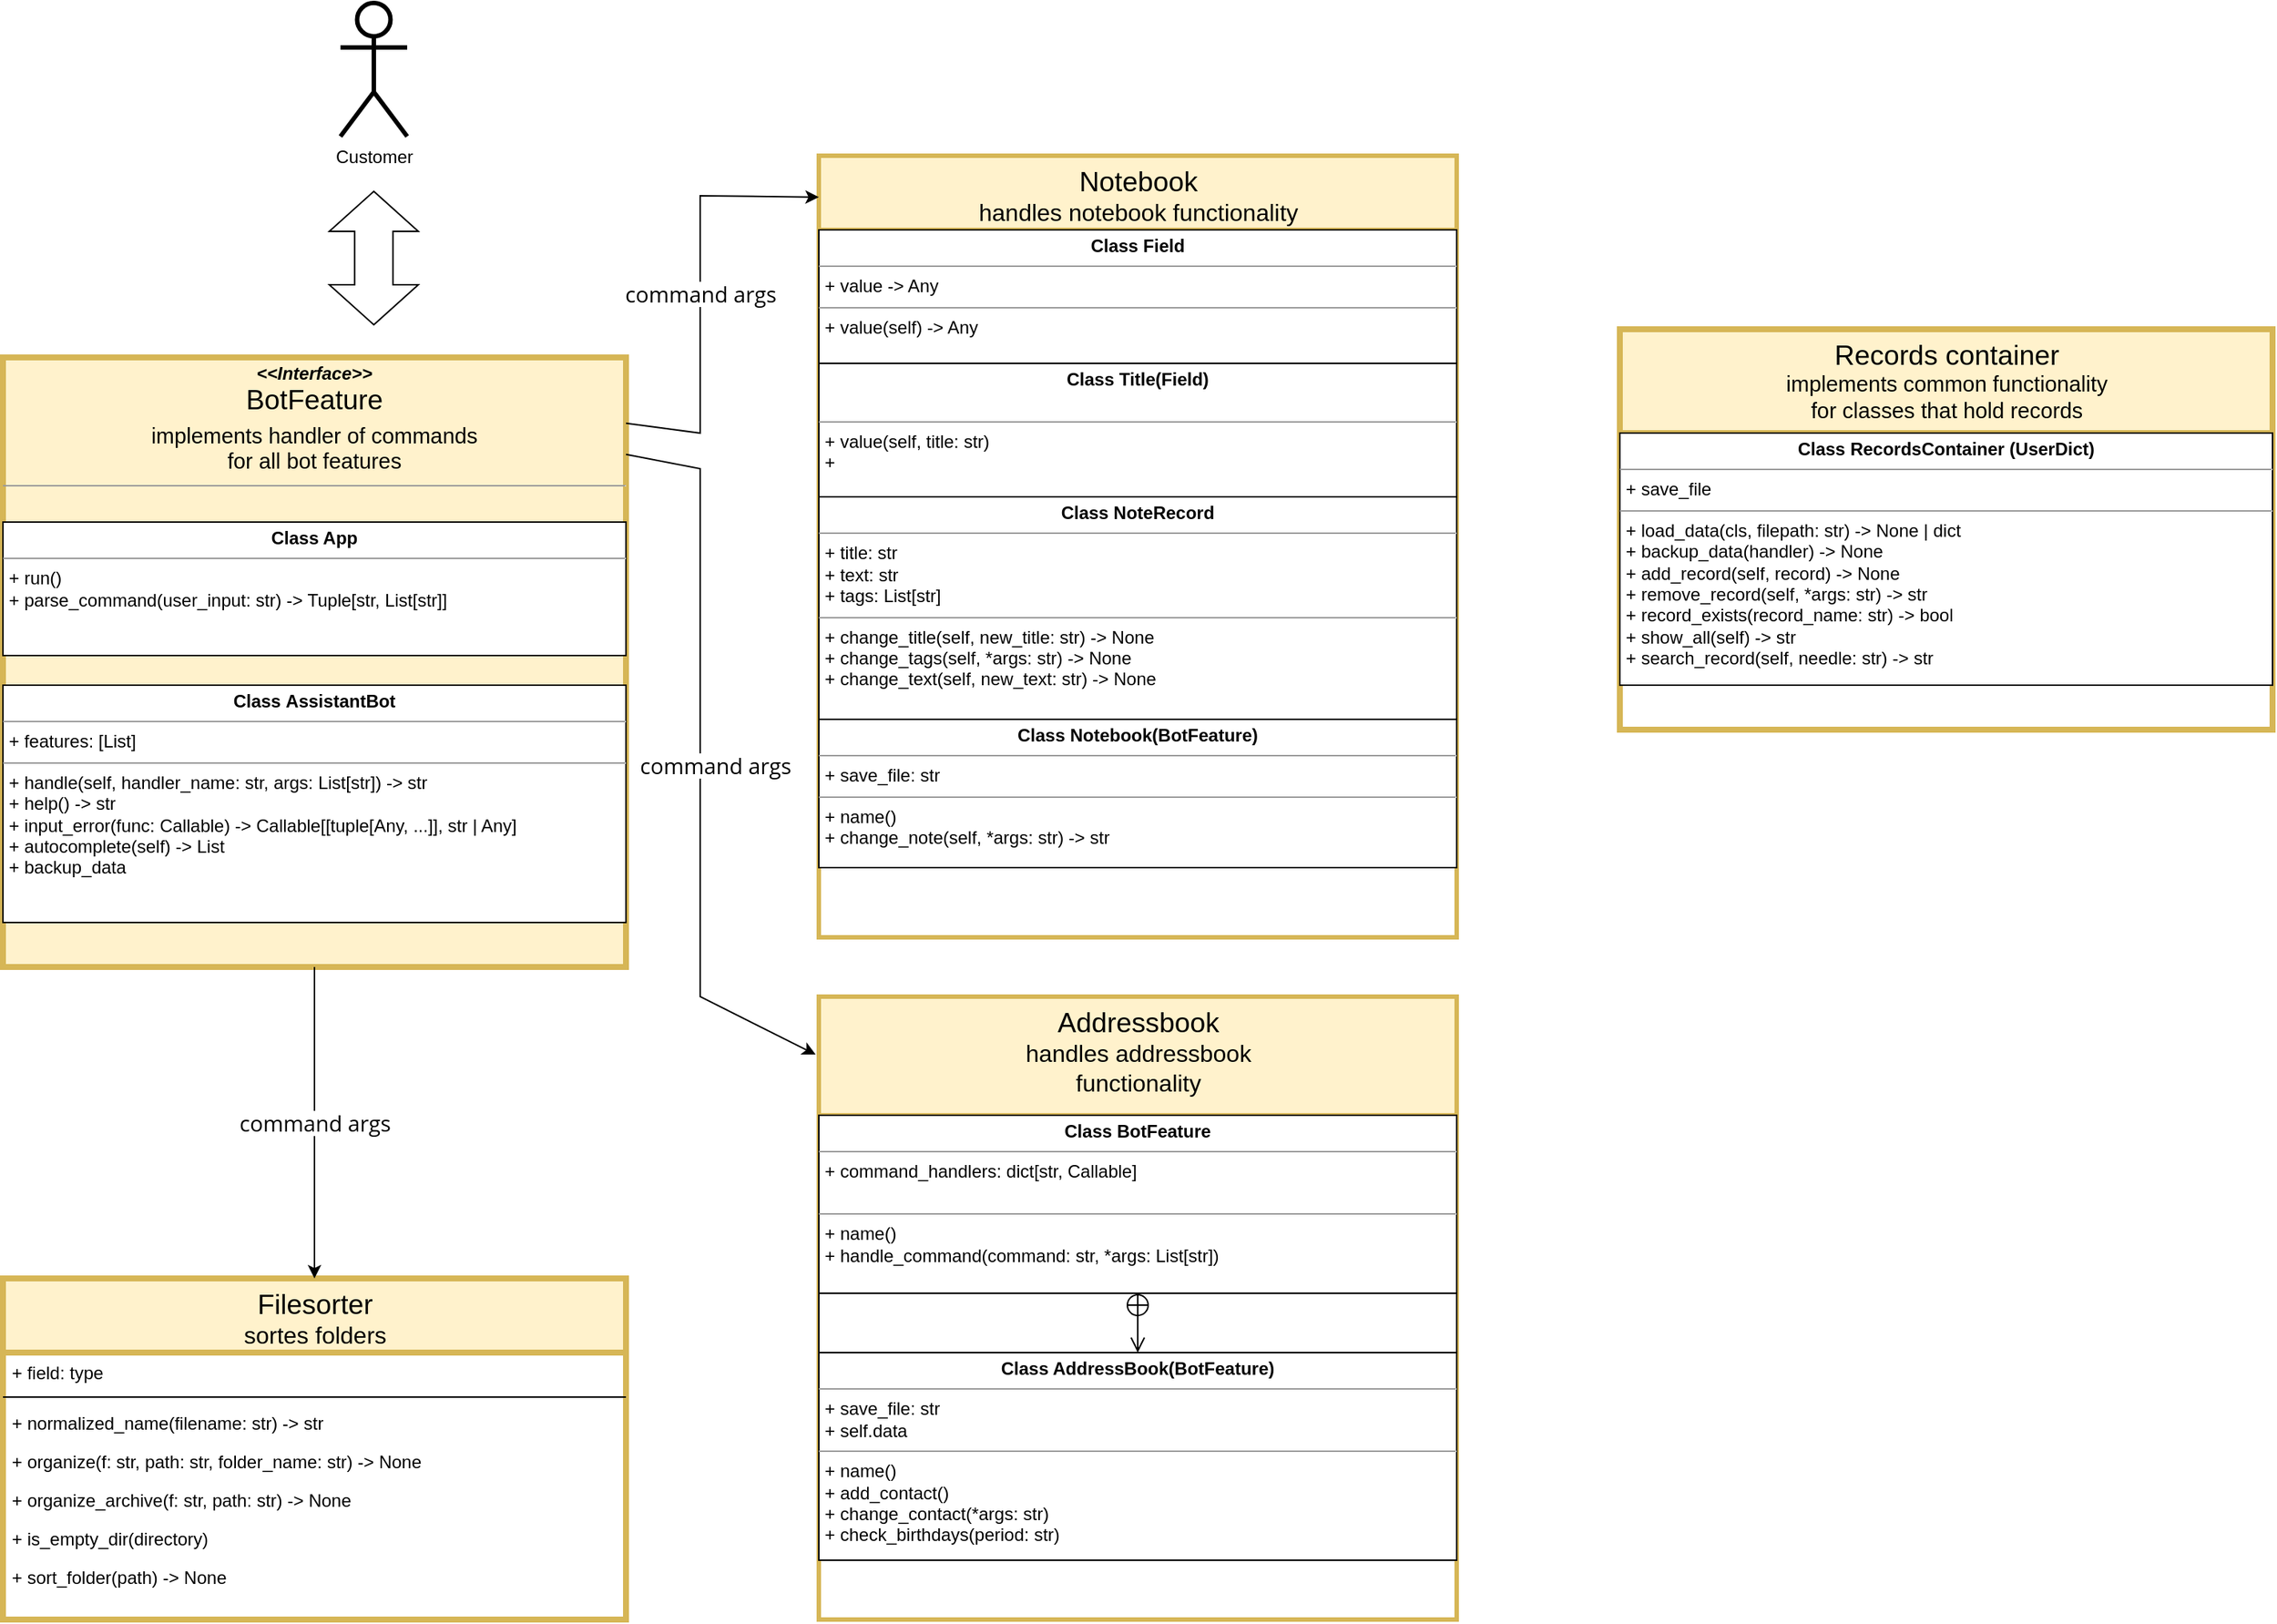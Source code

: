 <mxfile version="20.3.7" type="github">
  <diagram name="Page-1" id="6133507b-19e7-1e82-6fc7-422aa6c4b21f">
    <mxGraphModel dx="2031" dy="1066" grid="1" gridSize="10" guides="1" tooltips="1" connect="1" arrows="1" fold="1" page="1" pageScale="1" pageWidth="1654" pageHeight="1169" background="none" math="0" shadow="0">
      <root>
        <mxCell id="0" />
        <mxCell id="1" parent="0" />
        <mxCell id="235556782a83e6d0-1" value="&lt;span id=&quot;docs-internal-guid-6816174d-7fff-ccf1-88b6-65116feb5ed2&quot; style=&quot;font-weight:normal;&quot;&gt;&lt;p style=&quot;line-height: 1.2; margin-top: 0pt; margin-bottom: 0pt;&quot; dir=&quot;ltr&quot;&gt;&lt;span style=&quot;font-size: 14pt; font-family: Arial; background-color: transparent; font-variant-numeric: normal; font-variant-east-asian: normal; vertical-align: baseline;&quot;&gt;Records container&lt;/span&gt;&lt;/p&gt;&lt;p style=&quot;line-height: 1.2; margin-top: 0pt; margin-bottom: 0pt;&quot; dir=&quot;ltr&quot;&gt;&lt;span style=&quot;font-size: 11pt; font-family: Arial; background-color: transparent; font-variant-numeric: normal; font-variant-east-asian: normal; vertical-align: baseline;&quot;&gt;implements common functionality &lt;br&gt;for classes that hold records&lt;/span&gt;&lt;/p&gt;&lt;div&gt;&lt;span style=&quot;font-size: 11pt; font-family: Arial; background-color: transparent; font-variant-numeric: normal; font-variant-east-asian: normal; vertical-align: baseline;&quot;&gt;&lt;br&gt;&lt;/span&gt;&lt;/div&gt;&lt;/span&gt;" style="swimlane;html=1;fontStyle=1;align=center;verticalAlign=top;childLayout=stackLayout;horizontal=1;startSize=70;horizontalStack=0;resizeParent=1;resizeLast=0;collapsible=1;marginBottom=0;swimlaneFillColor=#ffffff;rounded=0;shadow=0;comic=0;labelBackgroundColor=none;strokeWidth=4;fillColor=#fff2cc;fontFamily=Verdana;fontSize=12;strokeColor=#d6b656;" parent="1" vertex="1">
          <mxGeometry x="1100" y="250" width="440" height="270" as="geometry" />
        </mxCell>
        <mxCell id="S9hdPkOgh9MAr9dniBaE-19" value="&lt;p style=&quot;margin:0px;margin-top:4px;text-align:center;&quot;&gt;&lt;b&gt;Class&amp;nbsp;&lt;/b&gt;&lt;b style=&quot;background-color: initial;&quot;&gt;RecordsContainer&amp;nbsp;&lt;/b&gt;&lt;b style=&quot;background-color: initial;&quot;&gt;(UserDict)&lt;/b&gt;&lt;/p&gt;&lt;hr size=&quot;1&quot;&gt;&lt;p style=&quot;margin:0px;margin-left:4px;&quot;&gt;+&amp;nbsp;save_file&lt;/p&gt;&lt;hr size=&quot;1&quot;&gt;&lt;p style=&quot;margin:0px;margin-left:4px;&quot;&gt;+&amp;nbsp;load_data(cls, filepath: str) -&amp;gt; None | dict&lt;/p&gt;&lt;p style=&quot;margin:0px;margin-left:4px;&quot;&gt;+&amp;nbsp;backup_data(handler) -&amp;gt; None&lt;/p&gt;&lt;p style=&quot;margin:0px;margin-left:4px;&quot;&gt;+&amp;nbsp;add_record(self, record) -&amp;gt; None&lt;/p&gt;&lt;p style=&quot;margin:0px;margin-left:4px;&quot;&gt;+&amp;nbsp;remove_record(self, *args: str) -&amp;gt; str&lt;/p&gt;&lt;p style=&quot;margin:0px;margin-left:4px;&quot;&gt;+&amp;nbsp;record_exists(record_name: str) -&amp;gt; bool&lt;/p&gt;&lt;p style=&quot;margin:0px;margin-left:4px;&quot;&gt;+&amp;nbsp;show_all(self) -&amp;gt; str&lt;/p&gt;&lt;p style=&quot;margin:0px;margin-left:4px;&quot;&gt;+&amp;nbsp;search_record(self, needle: str) -&amp;gt; str&lt;/p&gt;&lt;p style=&quot;margin:0px;margin-left:4px;&quot;&gt;&lt;br&gt;&lt;/p&gt;" style="verticalAlign=top;align=left;overflow=fill;fontSize=12;fontFamily=Helvetica;html=1;comic=0;" parent="235556782a83e6d0-1" vertex="1">
          <mxGeometry y="70" width="440" height="170" as="geometry" />
        </mxCell>
        <mxCell id="78961159f06e98e8-17" value="&lt;span id=&quot;docs-internal-guid-518b5261-7fff-1eaa-3dbb-43b548479f24&quot; style=&quot;font-weight:normal;&quot;&gt;&lt;p style=&quot;line-height: 1.2; margin-top: 0pt; margin-bottom: 0pt;&quot; dir=&quot;ltr&quot;&gt;&lt;span style=&quot;font-size: 14pt; font-family: Arial; background-color: transparent; font-variant-numeric: normal; font-variant-east-asian: normal; vertical-align: baseline;&quot;&gt;Notebook&lt;/span&gt;&lt;/p&gt;&lt;p style=&quot;line-height: 1.2; margin-top: 0pt; margin-bottom: 0pt;&quot; dir=&quot;ltr&quot;&gt;&lt;span style=&quot;font-size: 12pt; font-family: Arial; background-color: transparent; font-variant-numeric: normal; font-variant-east-asian: normal; vertical-align: baseline;&quot;&gt;handles notebook functionality&lt;/span&gt;&lt;/p&gt;&lt;div&gt;&lt;span style=&quot;font-size: 12pt; font-family: Arial; background-color: transparent; font-variant-numeric: normal; font-variant-east-asian: normal; vertical-align: baseline;&quot;&gt;&lt;br&gt;&lt;/span&gt;&lt;/div&gt;&lt;/span&gt;" style="swimlane;html=1;fontStyle=1;align=center;verticalAlign=top;childLayout=stackLayout;horizontal=1;startSize=50;horizontalStack=0;resizeParent=1;resizeLast=0;collapsible=1;marginBottom=0;swimlaneFillColor=#ffffff;rounded=0;shadow=0;comic=0;labelBackgroundColor=none;strokeWidth=3;fillColor=#fff2cc;fontFamily=Verdana;fontSize=12;strokeColor=#d6b656;" parent="1" vertex="1">
          <mxGeometry x="560" y="133" width="430" height="527" as="geometry">
            <mxRectangle x="130" y="320" width="110" height="30" as="alternateBounds" />
          </mxGeometry>
        </mxCell>
        <mxCell id="lEGzqMXB7P38WEidCBxq-8" value="&lt;p style=&quot;margin:0px;margin-top:4px;text-align:center;&quot;&gt;&lt;b&gt;Class&amp;nbsp;&lt;/b&gt;&lt;b style=&quot;background-color: initial;&quot;&gt;Field&lt;/b&gt;&lt;/p&gt;&lt;hr size=&quot;1&quot;&gt;&lt;p style=&quot;margin:0px;margin-left:4px;&quot;&gt;+&amp;nbsp;value -&amp;gt; Any&lt;/p&gt;&lt;hr size=&quot;1&quot;&gt;&lt;p style=&quot;margin:0px;margin-left:4px;&quot;&gt;+&amp;nbsp;value(self) -&amp;gt; Any&lt;/p&gt;" style="verticalAlign=top;align=left;overflow=fill;fontSize=12;fontFamily=Helvetica;html=1;" vertex="1" parent="78961159f06e98e8-17">
          <mxGeometry y="50" width="430" height="90" as="geometry" />
        </mxCell>
        <mxCell id="lEGzqMXB7P38WEidCBxq-9" value="&lt;p style=&quot;margin:0px;margin-top:4px;text-align:center;&quot;&gt;&lt;b&gt;Class&amp;nbsp;&lt;/b&gt;&lt;b style=&quot;background-color: initial;&quot;&gt;Title(Field)&lt;/b&gt;&lt;/p&gt;&lt;p style=&quot;margin:0px;margin-left:4px;&quot;&gt;&lt;br&gt;&lt;/p&gt;&lt;hr size=&quot;1&quot;&gt;&lt;p style=&quot;margin:0px;margin-left:4px;&quot;&gt;+&amp;nbsp;value(self, title: str)&lt;/p&gt;&lt;p style=&quot;margin:0px;margin-left:4px;&quot;&gt;+&amp;nbsp;&lt;/p&gt;" style="verticalAlign=top;align=left;overflow=fill;fontSize=12;fontFamily=Helvetica;html=1;" vertex="1" parent="78961159f06e98e8-17">
          <mxGeometry y="140" width="430" height="90" as="geometry" />
        </mxCell>
        <mxCell id="lEGzqMXB7P38WEidCBxq-10" value="&lt;p style=&quot;margin:0px;margin-top:4px;text-align:center;&quot;&gt;&lt;b&gt;Class&amp;nbsp;&lt;/b&gt;&lt;b style=&quot;background-color: initial;&quot;&gt;NoteRecord&lt;/b&gt;&lt;/p&gt;&lt;hr size=&quot;1&quot;&gt;&lt;p style=&quot;margin:0px;margin-left:4px;&quot;&gt;+&amp;nbsp;title: str&lt;/p&gt;&lt;p style=&quot;margin:0px;margin-left:4px;&quot;&gt;+ text: str&lt;/p&gt;&lt;p style=&quot;margin:0px;margin-left:4px;&quot;&gt;+ tags: List[str]&lt;/p&gt;&lt;hr size=&quot;1&quot;&gt;&lt;p style=&quot;margin:0px;margin-left:4px;&quot;&gt;+&amp;nbsp;change_title(self, new_title: str) -&amp;gt; None&lt;/p&gt;&lt;p style=&quot;margin:0px;margin-left:4px;&quot;&gt;+&amp;nbsp;change_tags(self, *args: str) -&amp;gt; None&lt;/p&gt;&lt;p style=&quot;margin:0px;margin-left:4px;&quot;&gt;+&amp;nbsp;change_text(self, new_text: str) -&amp;gt; None&lt;/p&gt;" style="verticalAlign=top;align=left;overflow=fill;fontSize=12;fontFamily=Helvetica;html=1;" vertex="1" parent="78961159f06e98e8-17">
          <mxGeometry y="230" width="430" height="150" as="geometry" />
        </mxCell>
        <mxCell id="lEGzqMXB7P38WEidCBxq-11" value="&lt;p style=&quot;margin:0px;margin-top:4px;text-align:center;&quot;&gt;&lt;b&gt;Class&amp;nbsp;&lt;/b&gt;&lt;b style=&quot;background-color: initial;&quot;&gt;Notebook(BotFeature)&lt;/b&gt;&lt;/p&gt;&lt;hr size=&quot;1&quot;&gt;&lt;p style=&quot;margin:0px;margin-left:4px;&quot;&gt;+&amp;nbsp;save_file: str&lt;/p&gt;&lt;hr size=&quot;1&quot;&gt;&lt;p style=&quot;margin:0px;margin-left:4px;&quot;&gt;+&amp;nbsp;name()&lt;/p&gt;&lt;p style=&quot;margin:0px;margin-left:4px;&quot;&gt;+&amp;nbsp;change_note(self, *args: str) -&amp;gt; str&lt;/p&gt;" style="verticalAlign=top;align=left;overflow=fill;fontSize=12;fontFamily=Helvetica;html=1;" vertex="1" parent="78961159f06e98e8-17">
          <mxGeometry y="380" width="430" height="100" as="geometry" />
        </mxCell>
        <mxCell id="78961159f06e98e8-43" value="&lt;span id=&quot;docs-internal-guid-6288deb3-7fff-f293-1fb7-d6070bda60fa&quot; style=&quot;font-weight:normal;&quot;&gt;&lt;p style=&quot;line-height: 1.2; margin-top: 0pt; margin-bottom: 0pt;&quot; dir=&quot;ltr&quot;&gt;&lt;span style=&quot;font-size: 14pt; font-family: Arial; background-color: transparent; font-variant-numeric: normal; font-variant-east-asian: normal; vertical-align: baseline;&quot;&gt;Filesorter&lt;/span&gt;&lt;/p&gt;&lt;p style=&quot;line-height: 1.2; margin-top: 0pt; margin-bottom: 0pt;&quot; dir=&quot;ltr&quot;&gt;&lt;span style=&quot;font-size: 12pt; font-family: Arial; background-color: transparent; font-variant-numeric: normal; font-variant-east-asian: normal; vertical-align: baseline;&quot;&gt;sortes folders&lt;/span&gt;&lt;/p&gt;&lt;div&gt;&lt;span style=&quot;font-size: 12pt; font-family: Arial; background-color: transparent; font-variant-numeric: normal; font-variant-east-asian: normal; vertical-align: baseline;&quot;&gt;&lt;br&gt;&lt;/span&gt;&lt;/div&gt;&lt;/span&gt;" style="swimlane;html=1;fontStyle=1;align=center;verticalAlign=top;childLayout=stackLayout;horizontal=1;startSize=50;horizontalStack=0;resizeParent=1;resizeLast=0;collapsible=1;marginBottom=0;swimlaneFillColor=#ffffff;rounded=0;shadow=0;comic=0;labelBackgroundColor=none;strokeWidth=4;fillColor=#fff2cc;fontFamily=Verdana;fontSize=12;strokeColor=#d6b656;" parent="1" vertex="1">
          <mxGeometry x="10" y="890" width="420" height="230" as="geometry" />
        </mxCell>
        <mxCell id="78961159f06e98e8-44" value="+ field: type" style="text;html=1;strokeColor=none;fillColor=none;align=left;verticalAlign=top;spacingLeft=4;spacingRight=4;whiteSpace=wrap;overflow=hidden;rotatable=0;points=[[0,0.5],[1,0.5]];portConstraint=eastwest;" parent="78961159f06e98e8-43" vertex="1">
          <mxGeometry y="50" width="420" height="26" as="geometry" />
        </mxCell>
        <mxCell id="78961159f06e98e8-51" value="" style="line;html=1;strokeWidth=1;fillColor=none;align=left;verticalAlign=middle;spacingTop=-1;spacingLeft=3;spacingRight=3;rotatable=0;labelPosition=right;points=[];portConstraint=eastwest;" parent="78961159f06e98e8-43" vertex="1">
          <mxGeometry y="76" width="420" height="8" as="geometry" />
        </mxCell>
        <mxCell id="78961159f06e98e8-52" value="+&amp;nbsp;normalized_name(filename: str) -&amp;gt; str" style="text;html=1;strokeColor=none;fillColor=none;align=left;verticalAlign=top;spacingLeft=4;spacingRight=4;whiteSpace=wrap;overflow=hidden;rotatable=0;points=[[0,0.5],[1,0.5]];portConstraint=eastwest;" parent="78961159f06e98e8-43" vertex="1">
          <mxGeometry y="84" width="420" height="26" as="geometry" />
        </mxCell>
        <mxCell id="b94bc138ca980ef-2" value="+&amp;nbsp;organize(f: str, path: str, folder_name: str) -&amp;gt; None" style="text;html=1;strokeColor=none;fillColor=none;align=left;verticalAlign=top;spacingLeft=4;spacingRight=4;whiteSpace=wrap;overflow=hidden;rotatable=0;points=[[0,0.5],[1,0.5]];portConstraint=eastwest;" parent="78961159f06e98e8-43" vertex="1">
          <mxGeometry y="110" width="420" height="26" as="geometry" />
        </mxCell>
        <mxCell id="b94bc138ca980ef-3" value="+&amp;nbsp;organize_archive(f: str, path: str) -&amp;gt; None" style="text;html=1;strokeColor=none;fillColor=none;align=left;verticalAlign=top;spacingLeft=4;spacingRight=4;whiteSpace=wrap;overflow=hidden;rotatable=0;points=[[0,0.5],[1,0.5]];portConstraint=eastwest;" parent="78961159f06e98e8-43" vertex="1">
          <mxGeometry y="136" width="420" height="26" as="geometry" />
        </mxCell>
        <mxCell id="lEGzqMXB7P38WEidCBxq-12" value="+ is_empty_dir(directory)" style="text;strokeColor=none;fillColor=none;align=left;verticalAlign=top;spacingLeft=4;spacingRight=4;overflow=hidden;rotatable=0;points=[[0,0.5],[1,0.5]];portConstraint=eastwest;strokeWidth=4;" vertex="1" parent="78961159f06e98e8-43">
          <mxGeometry y="162" width="420" height="26" as="geometry" />
        </mxCell>
        <mxCell id="lEGzqMXB7P38WEidCBxq-13" value="+ sort_folder(path) -&gt; None" style="text;strokeColor=none;fillColor=none;align=left;verticalAlign=top;spacingLeft=4;spacingRight=4;overflow=hidden;rotatable=0;points=[[0,0.5],[1,0.5]];portConstraint=eastwest;strokeWidth=4;" vertex="1" parent="78961159f06e98e8-43">
          <mxGeometry y="188" width="420" height="26" as="geometry" />
        </mxCell>
        <mxCell id="78961159f06e98e8-82" value="&lt;span id=&quot;docs-internal-guid-90a42072-7fff-7c9c-4a2b-a72deb1d7fb4&quot; style=&quot;font-weight:normal;&quot;&gt;&lt;p style=&quot;line-height: 1.2; margin-top: 0pt; margin-bottom: 0pt;&quot; dir=&quot;ltr&quot;&gt;&lt;span style=&quot;font-size: 14pt; font-family: Arial; background-color: transparent; font-variant-numeric: normal; font-variant-east-asian: normal; vertical-align: baseline;&quot;&gt;Addressbook&lt;/span&gt;&lt;/p&gt;&lt;p style=&quot;line-height: 1.2; margin-top: 0pt; margin-bottom: 0pt;&quot; dir=&quot;ltr&quot;&gt;&lt;span style=&quot;font-size: 12pt; font-family: Arial; background-color: transparent; font-variant-numeric: normal; font-variant-east-asian: normal; vertical-align: baseline;&quot;&gt;handles addressbook &lt;br&gt;functionality&lt;/span&gt;&lt;/p&gt;&lt;div&gt;&lt;span style=&quot;font-size: 12pt; font-family: Arial; background-color: transparent; font-variant-numeric: normal; font-variant-east-asian: normal; vertical-align: baseline;&quot;&gt;&lt;br&gt;&lt;/span&gt;&lt;/div&gt;&lt;/span&gt;" style="swimlane;html=1;fontStyle=1;align=center;verticalAlign=top;childLayout=stackLayout;horizontal=1;startSize=80;horizontalStack=0;resizeParent=1;resizeLast=0;collapsible=1;marginBottom=0;swimlaneFillColor=#ffffff;rounded=0;shadow=0;comic=0;labelBackgroundColor=none;strokeWidth=3;fillColor=#fff2cc;fontFamily=Verdana;fontSize=12;container=1;strokeColor=#d6b656;" parent="1" vertex="1">
          <mxGeometry x="560" y="700" width="430" height="420" as="geometry">
            <mxRectangle x="560" y="660" width="190" height="90" as="alternateBounds" />
          </mxGeometry>
        </mxCell>
        <mxCell id="S9hdPkOgh9MAr9dniBaE-15" value="&lt;p style=&quot;margin:0px;margin-top:4px;text-align:center;&quot;&gt;&lt;b&gt;Class BotFeature&lt;/b&gt;&lt;/p&gt;&lt;hr size=&quot;1&quot;&gt;&lt;p style=&quot;margin:0px;margin-left:4px;&quot;&gt;+ command_handlers: dict[str, Callable]&lt;/p&gt;&lt;p style=&quot;margin:0px;margin-left:4px;&quot;&gt;&lt;br&gt;&lt;/p&gt;&lt;hr size=&quot;1&quot;&gt;&lt;p style=&quot;margin:0px;margin-left:4px;&quot;&gt;+ name()&lt;/p&gt;&lt;p style=&quot;margin:0px;margin-left:4px;&quot;&gt;+ handle_command(command: str, *args: List[str])&lt;br&gt;&lt;/p&gt;" style="verticalAlign=top;align=left;overflow=fill;fontSize=12;fontFamily=Helvetica;html=1;comic=0;movable=1;resizable=1;rotatable=1;deletable=1;editable=1;connectable=1;container=0;fixedWidth=0;fillOpacity=100;recursiveResize=0;" parent="78961159f06e98e8-82" vertex="1">
          <mxGeometry y="80" width="430" height="120" as="geometry" />
        </mxCell>
        <mxCell id="S9hdPkOgh9MAr9dniBaE-18" value="" style="html=1;comic=0;" parent="78961159f06e98e8-82" vertex="1">
          <mxGeometry y="200" width="430" height="40" as="geometry" />
        </mxCell>
        <mxCell id="S9hdPkOgh9MAr9dniBaE-17" value="" style="endArrow=open;startArrow=circlePlus;endFill=0;startFill=0;endSize=8;html=1;rounded=0;shadow=0;exitX=0.5;exitY=1;exitDx=0;exitDy=0;entryX=0.5;entryY=0;entryDx=0;entryDy=0;" parent="78961159f06e98e8-82" source="S9hdPkOgh9MAr9dniBaE-15" target="S9hdPkOgh9MAr9dniBaE-16" edge="1">
          <mxGeometry width="160" relative="1" as="geometry">
            <mxPoint x="170" y="270" as="sourcePoint" />
            <mxPoint x="210" y="250" as="targetPoint" />
          </mxGeometry>
        </mxCell>
        <mxCell id="S9hdPkOgh9MAr9dniBaE-16" value="&lt;p style=&quot;margin:0px;margin-top:4px;text-align:center;&quot;&gt;&lt;b&gt;Class AddressBook(BotFeature)&lt;/b&gt;&lt;/p&gt;&lt;hr size=&quot;1&quot;&gt;&lt;p style=&quot;margin:0px;margin-left:4px;&quot;&gt;+ save_file: str&lt;/p&gt;&lt;p style=&quot;margin:0px;margin-left:4px;&quot;&gt;+ self.data&lt;/p&gt;&lt;hr size=&quot;1&quot;&gt;&lt;p style=&quot;margin:0px;margin-left:4px;&quot;&gt;+ name()&lt;/p&gt;&lt;p style=&quot;margin:0px;margin-left:4px;&quot;&gt;+ add_contact()&lt;/p&gt;&lt;p style=&quot;margin:0px;margin-left:4px;&quot;&gt;+ change_contact(*args: str)&lt;/p&gt;&lt;p style=&quot;margin:0px;margin-left:4px;&quot;&gt;+ check_birthdays(period: str)&lt;/p&gt;" style="verticalAlign=top;align=left;overflow=fill;fontSize=12;fontFamily=Helvetica;html=1;comic=0;movable=1;resizable=1;rotatable=1;deletable=1;editable=1;connectable=1;container=0;fixedWidth=0;" parent="78961159f06e98e8-82" vertex="1">
          <mxGeometry y="240" width="430" height="140" as="geometry" />
        </mxCell>
        <mxCell id="b94bc138ca980ef-1" value="&lt;p style=&quot;margin:0px;margin-top:4px;text-align:center;&quot;&gt;&lt;i&gt;&lt;b&gt;&amp;lt;&amp;lt;Interface&amp;gt;&amp;gt;&lt;/b&gt;&lt;/i&gt;&lt;br&gt;&lt;/p&gt;&lt;p style=&quot;line-height:1.2;text-align: center;margin-top:0pt;margin-bottom:0pt;&quot; dir=&quot;ltr&quot;&gt;&lt;span style=&quot;font-size: 14pt; font-family: Arial; color: rgb(0, 0, 0); background-color: transparent; font-weight: 400; font-style: normal; font-variant: normal; text-decoration: none; vertical-align: baseline;&quot;&gt;BotFeature&lt;/span&gt;&lt;/p&gt;&lt;p style=&quot;margin:0px;margin-top:4px;text-align:center;&quot;&gt;&lt;span id=&quot;docs-internal-guid-a344973a-7fff-190a-9e88-1d810033c727&quot;&gt;&lt;/span&gt;&lt;/p&gt;&lt;p style=&quot;line-height:1.2;text-align: center;margin-top:0pt;margin-bottom:0pt;&quot; dir=&quot;ltr&quot;&gt;&lt;span style=&quot;font-size: 11pt; font-family: Arial; color: rgb(0, 0, 0); background-color: transparent; font-weight: 400; font-style: normal; font-variant: normal; text-decoration: none; vertical-align: baseline;&quot;&gt;implements handler of commands &lt;br&gt;for all bot features&lt;/span&gt;&lt;/p&gt;&lt;hr size=&quot;1&quot;&gt;&lt;p style=&quot;margin:0px;margin-left:4px;&quot;&gt;&lt;br&gt;&lt;/p&gt;" style="verticalAlign=top;align=left;overflow=fill;fontSize=12;fontFamily=Helvetica;html=1;rounded=0;shadow=0;comic=0;labelBackgroundColor=none;strokeWidth=4;fillColor=#fff2cc;strokeColor=#d6b656;" parent="1" vertex="1">
          <mxGeometry x="10" y="269" width="420" height="411" as="geometry" />
        </mxCell>
        <mxCell id="R8_y9c9UBapv4HWZFA-L-2" value="Customer" style="shape=umlActor;verticalLabelPosition=bottom;verticalAlign=top;html=1;strokeWidth=3;" parent="1" vertex="1">
          <mxGeometry x="237.5" y="30" width="45" height="90" as="geometry" />
        </mxCell>
        <mxCell id="S9hdPkOgh9MAr9dniBaE-3" value="" style="html=1;shadow=0;dashed=0;align=center;verticalAlign=middle;shape=mxgraph.arrows2.twoWayArrow;dy=0.57;dx=27;comic=0;direction=south;" parent="1" vertex="1">
          <mxGeometry x="230" y="157" width="60" height="90" as="geometry" />
        </mxCell>
        <mxCell id="S9hdPkOgh9MAr9dniBaE-7" value="&lt;p style=&quot;margin:0px;margin-top:4px;text-align:center;&quot;&gt;&lt;b&gt;Class&amp;nbsp;&lt;/b&gt;&lt;b style=&quot;background-color: initial;&quot;&gt;AssistantBot&lt;/b&gt;&lt;/p&gt;&lt;hr size=&quot;1&quot;&gt;&lt;p style=&quot;margin:0px;margin-left:4px;&quot;&gt;+&amp;nbsp;features: [List]&lt;/p&gt;&lt;hr size=&quot;1&quot;&gt;&lt;p style=&quot;margin:0px;margin-left:4px;&quot;&gt;+&amp;nbsp;handle(self, handler_name: str, args: List[str]) -&amp;gt; str&lt;/p&gt;&lt;p style=&quot;margin:0px;margin-left:4px;&quot;&gt;+&amp;nbsp;help() -&amp;gt; str&lt;/p&gt;&lt;p style=&quot;margin:0px;margin-left:4px;&quot;&gt;+&amp;nbsp;input_error(func: Callable) -&amp;gt; Callable[[tuple[Any, ...]], str | Any]&lt;/p&gt;&lt;p style=&quot;margin:0px;margin-left:4px;&quot;&gt;+&amp;nbsp;autocomplete(self) -&amp;gt; List&lt;/p&gt;&lt;p style=&quot;margin:0px;margin-left:4px;&quot;&gt;+&amp;nbsp;backup_data&lt;/p&gt;" style="verticalAlign=top;align=left;overflow=fill;fontSize=12;fontFamily=Helvetica;html=1;comic=0;" parent="1" vertex="1">
          <mxGeometry x="10" y="490" width="420" height="160" as="geometry" />
        </mxCell>
        <mxCell id="S9hdPkOgh9MAr9dniBaE-12" value="&lt;p style=&quot;margin:0px;margin-top:4px;text-align:center;&quot;&gt;&lt;b&gt;Class App&lt;/b&gt;&lt;/p&gt;&lt;hr size=&quot;1&quot;&gt;&lt;p style=&quot;margin:0px;margin-left:4px;&quot;&gt;&lt;/p&gt;&lt;p style=&quot;margin:0px;margin-left:4px;&quot;&gt;+ run()&lt;/p&gt;&lt;p style=&quot;margin:0px;margin-left:4px;&quot;&gt;+ parse_command(user_input: str) -&amp;gt; Tuple[str, List[str]]&lt;/p&gt;" style="verticalAlign=top;align=left;overflow=fill;fontSize=12;fontFamily=Helvetica;html=1;comic=0;" parent="1" vertex="1">
          <mxGeometry x="10" y="380" width="420" height="90" as="geometry" />
        </mxCell>
        <mxCell id="lEGzqMXB7P38WEidCBxq-1" value="" style="endArrow=classic;html=1;rounded=0;exitX=1;exitY=0.159;exitDx=0;exitDy=0;exitPerimeter=0;entryX=-0.005;entryY=0.093;entryDx=0;entryDy=0;entryPerimeter=0;" edge="1" parent="1" source="b94bc138ca980ef-1" target="78961159f06e98e8-82">
          <mxGeometry relative="1" as="geometry">
            <mxPoint x="840" y="320" as="sourcePoint" />
            <mxPoint x="760" y="340" as="targetPoint" />
            <Array as="points">
              <mxPoint x="480" y="344" />
              <mxPoint x="480" y="700" />
            </Array>
          </mxGeometry>
        </mxCell>
        <mxCell id="lEGzqMXB7P38WEidCBxq-2" value="&lt;span id=&quot;docs-internal-guid-57130b2d-7fff-98e4-8f3b-f126c4550c7a&quot;&gt;&lt;span style=&quot;font-size: 11pt; font-family: &amp;quot;Open Sans&amp;quot;, sans-serif; background-color: transparent; font-variant-numeric: normal; font-variant-east-asian: normal; vertical-align: baseline;&quot;&gt;command args&lt;/span&gt;&lt;/span&gt;" style="edgeLabel;resizable=0;html=1;align=center;verticalAlign=middle;" connectable="0" vertex="1" parent="lEGzqMXB7P38WEidCBxq-1">
          <mxGeometry relative="1" as="geometry">
            <mxPoint x="10" y="4" as="offset" />
          </mxGeometry>
        </mxCell>
        <mxCell id="lEGzqMXB7P38WEidCBxq-5" value="" style="endArrow=classic;html=1;rounded=0;entryX=0;entryY=0.053;entryDx=0;entryDy=0;exitX=1;exitY=0.108;exitDx=0;exitDy=0;exitPerimeter=0;entryPerimeter=0;" edge="1" parent="1" source="b94bc138ca980ef-1" target="78961159f06e98e8-17">
          <mxGeometry relative="1" as="geometry">
            <mxPoint x="440.0" y="317.984" as="sourcePoint" />
            <mxPoint x="564.03" y="167.866" as="targetPoint" />
            <Array as="points">
              <mxPoint x="480" y="320" />
              <mxPoint x="480" y="160" />
            </Array>
          </mxGeometry>
        </mxCell>
        <mxCell id="lEGzqMXB7P38WEidCBxq-6" value="&lt;span id=&quot;docs-internal-guid-57130b2d-7fff-98e4-8f3b-f126c4550c7a&quot;&gt;&lt;span style=&quot;font-size: 11pt; font-family: &amp;quot;Open Sans&amp;quot;, sans-serif; background-color: transparent; font-variant-numeric: normal; font-variant-east-asian: normal; vertical-align: baseline;&quot;&gt;command args&lt;/span&gt;&lt;/span&gt;" style="edgeLabel;resizable=0;html=1;align=center;verticalAlign=middle;" connectable="0" vertex="1" parent="lEGzqMXB7P38WEidCBxq-5">
          <mxGeometry relative="1" as="geometry" />
        </mxCell>
        <mxCell id="lEGzqMXB7P38WEidCBxq-19" value="" style="endArrow=classic;html=1;rounded=0;exitX=0.5;exitY=1;exitDx=0;exitDy=0;" edge="1" parent="1" source="b94bc138ca980ef-1" target="78961159f06e98e8-43">
          <mxGeometry relative="1" as="geometry">
            <mxPoint x="130" y="790" as="sourcePoint" />
            <mxPoint x="370" y="790" as="targetPoint" />
            <Array as="points">
              <mxPoint x="220" y="780" />
            </Array>
          </mxGeometry>
        </mxCell>
        <mxCell id="lEGzqMXB7P38WEidCBxq-20" value="&lt;span style=&quot;font-family: &amp;quot;Open Sans&amp;quot;, sans-serif; font-size: 14.667px;&quot;&gt;command args&lt;/span&gt;" style="edgeLabel;resizable=0;html=1;align=center;verticalAlign=middle;strokeWidth=4;fillColor=#FFFFCC;" connectable="0" vertex="1" parent="lEGzqMXB7P38WEidCBxq-19">
          <mxGeometry relative="1" as="geometry" />
        </mxCell>
      </root>
    </mxGraphModel>
  </diagram>
</mxfile>
